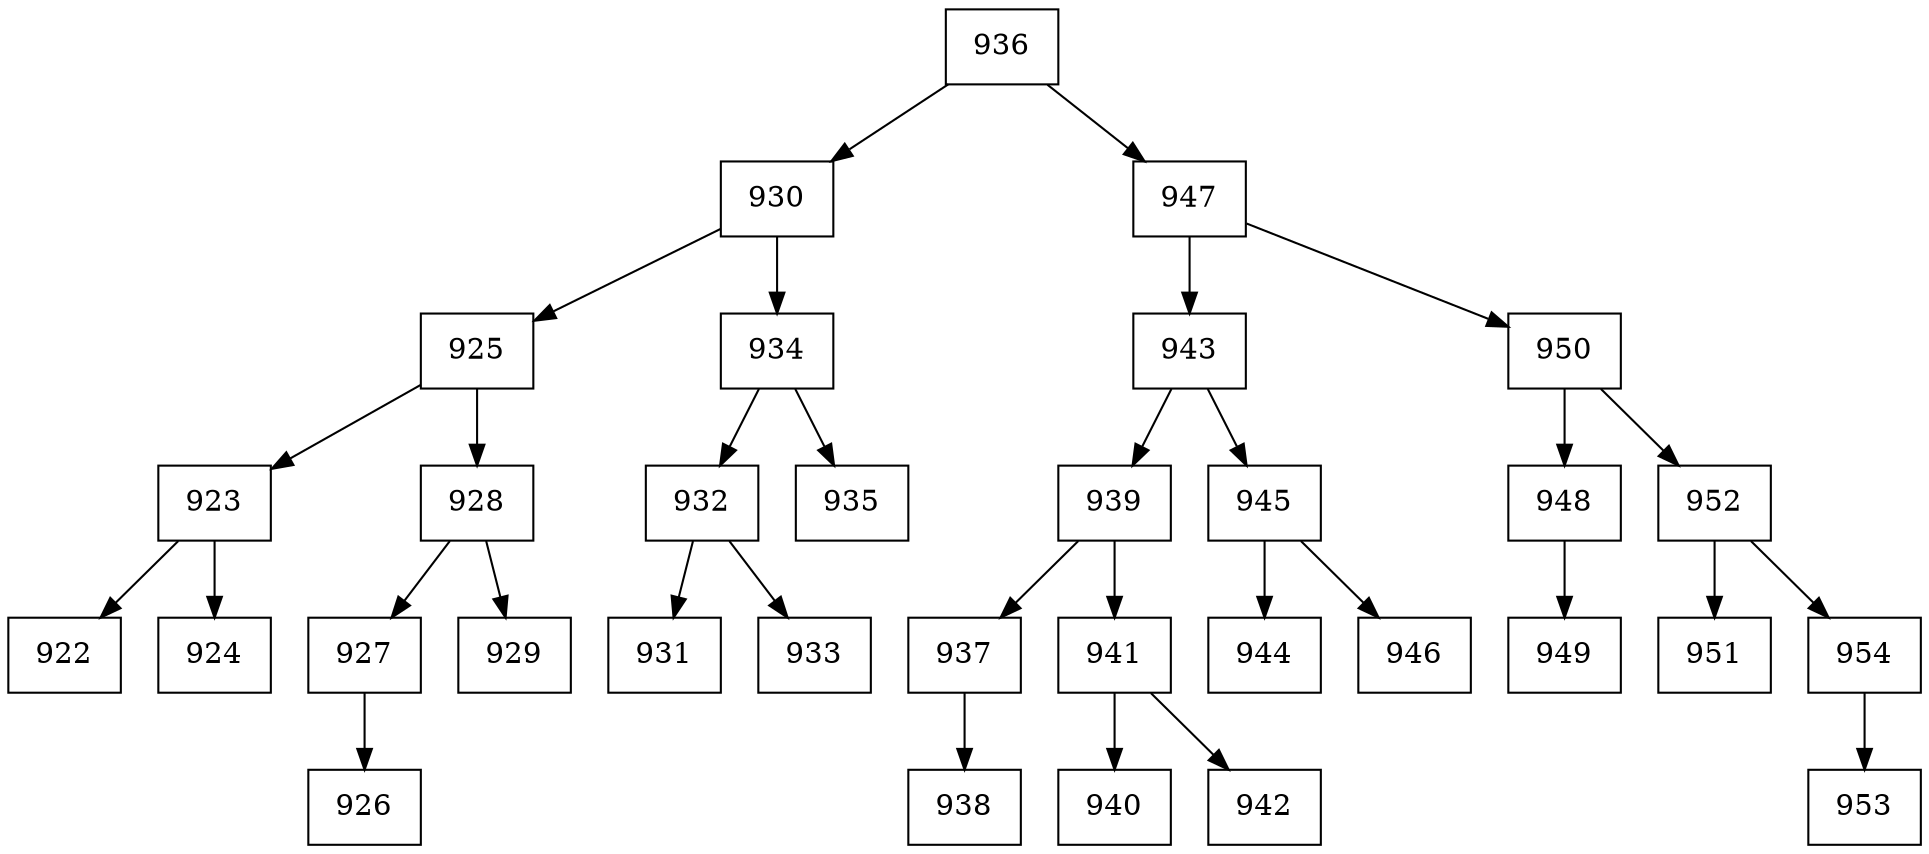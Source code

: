 digraph grafico{
rankdir=UD 
node[shape=box] 
concentrate=true 
nodo936[ shape=record, label ="936"];
nodo930[ shape=record, label ="930"];
nodo925[ shape=record, label ="925"];
nodo923[ shape=record, label ="923"];
nodo922[ shape=record, label ="922"];
nodo923->nodo922
nodo924[ shape=record, label ="924"];
nodo923->nodo924
nodo925->nodo923
nodo928[ shape=record, label ="928"];
nodo927[ shape=record, label ="927"];
nodo926[ shape=record, label ="926"];
nodo927->nodo926
nodo928->nodo927
nodo929[ shape=record, label ="929"];
nodo928->nodo929
nodo925->nodo928
nodo930->nodo925
nodo934[ shape=record, label ="934"];
nodo932[ shape=record, label ="932"];
nodo931[ shape=record, label ="931"];
nodo932->nodo931
nodo933[ shape=record, label ="933"];
nodo932->nodo933
nodo934->nodo932
nodo935[ shape=record, label ="935"];
nodo934->nodo935
nodo930->nodo934
nodo936->nodo930
nodo947[ shape=record, label ="947"];
nodo943[ shape=record, label ="943"];
nodo939[ shape=record, label ="939"];
nodo937[ shape=record, label ="937"];
nodo938[ shape=record, label ="938"];
nodo937->nodo938
nodo939->nodo937
nodo941[ shape=record, label ="941"];
nodo940[ shape=record, label ="940"];
nodo941->nodo940
nodo942[ shape=record, label ="942"];
nodo941->nodo942
nodo939->nodo941
nodo943->nodo939
nodo945[ shape=record, label ="945"];
nodo944[ shape=record, label ="944"];
nodo945->nodo944
nodo946[ shape=record, label ="946"];
nodo945->nodo946
nodo943->nodo945
nodo947->nodo943
nodo950[ shape=record, label ="950"];
nodo948[ shape=record, label ="948"];
nodo949[ shape=record, label ="949"];
nodo948->nodo949
nodo950->nodo948
nodo952[ shape=record, label ="952"];
nodo951[ shape=record, label ="951"];
nodo952->nodo951
nodo954[ shape=record, label ="954"];
nodo953[ shape=record, label ="953"];
nodo954->nodo953
nodo952->nodo954
nodo950->nodo952
nodo947->nodo950
nodo936->nodo947
}